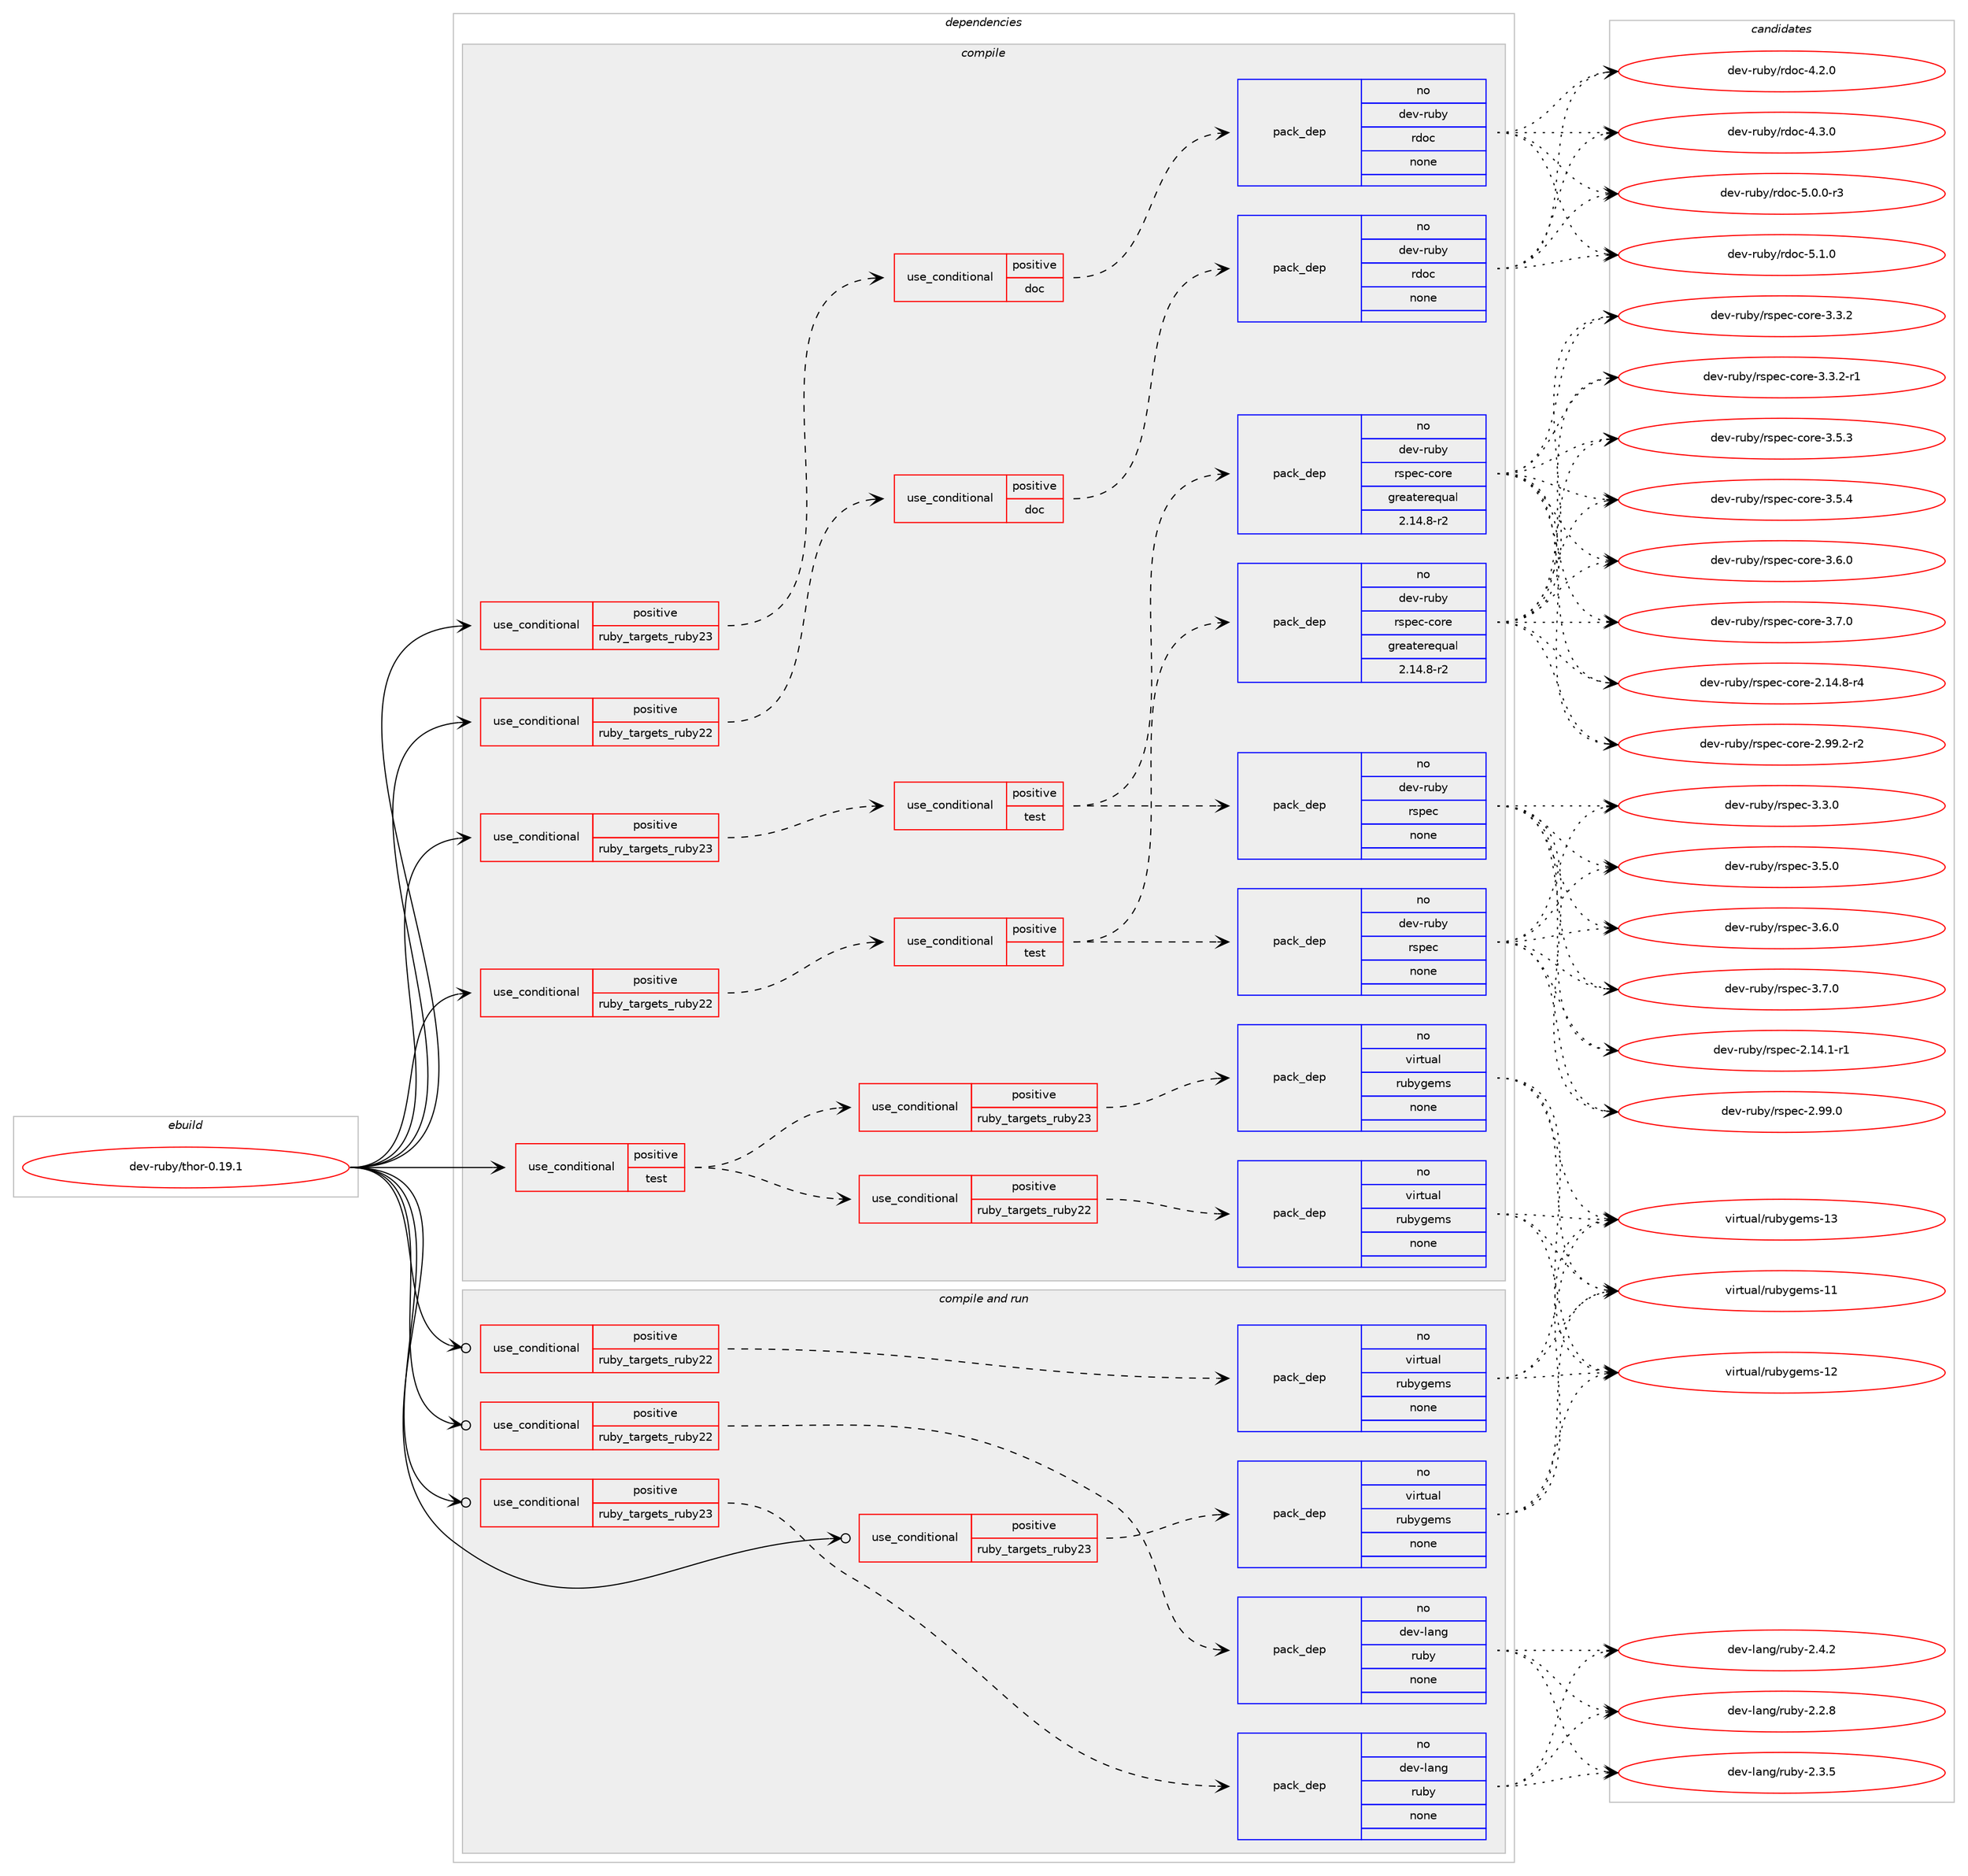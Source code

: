 digraph prolog {

# *************
# Graph options
# *************

newrank=true;
concentrate=true;
compound=true;
graph [rankdir=LR,fontname=Helvetica,fontsize=10,ranksep=1.5];#, ranksep=2.5, nodesep=0.2];
edge  [arrowhead=vee];
node  [fontname=Helvetica,fontsize=10];

# **********
# The ebuild
# **********

subgraph cluster_leftcol {
color=gray;
rank=same;
label=<<i>ebuild</i>>;
id [label="dev-ruby/thor-0.19.1", color=red, width=4, href="../dev-ruby/thor-0.19.1.svg"];
}

# ****************
# The dependencies
# ****************

subgraph cluster_midcol {
color=gray;
label=<<i>dependencies</i>>;
subgraph cluster_compile {
fillcolor="#eeeeee";
style=filled;
label=<<i>compile</i>>;
subgraph cond74869 {
dependency274474 [label=<<TABLE BORDER="0" CELLBORDER="1" CELLSPACING="0" CELLPADDING="4"><TR><TD ROWSPAN="3" CELLPADDING="10">use_conditional</TD></TR><TR><TD>positive</TD></TR><TR><TD>ruby_targets_ruby22</TD></TR></TABLE>>, shape=none, color=red];
subgraph cond74870 {
dependency274475 [label=<<TABLE BORDER="0" CELLBORDER="1" CELLSPACING="0" CELLPADDING="4"><TR><TD ROWSPAN="3" CELLPADDING="10">use_conditional</TD></TR><TR><TD>positive</TD></TR><TR><TD>doc</TD></TR></TABLE>>, shape=none, color=red];
subgraph pack195489 {
dependency274476 [label=<<TABLE BORDER="0" CELLBORDER="1" CELLSPACING="0" CELLPADDING="4" WIDTH="220"><TR><TD ROWSPAN="6" CELLPADDING="30">pack_dep</TD></TR><TR><TD WIDTH="110">no</TD></TR><TR><TD>dev-ruby</TD></TR><TR><TD>rdoc</TD></TR><TR><TD>none</TD></TR><TR><TD></TD></TR></TABLE>>, shape=none, color=blue];
}
dependency274475:e -> dependency274476:w [weight=20,style="dashed",arrowhead="vee"];
}
dependency274474:e -> dependency274475:w [weight=20,style="dashed",arrowhead="vee"];
}
id:e -> dependency274474:w [weight=20,style="solid",arrowhead="vee"];
subgraph cond74871 {
dependency274477 [label=<<TABLE BORDER="0" CELLBORDER="1" CELLSPACING="0" CELLPADDING="4"><TR><TD ROWSPAN="3" CELLPADDING="10">use_conditional</TD></TR><TR><TD>positive</TD></TR><TR><TD>ruby_targets_ruby22</TD></TR></TABLE>>, shape=none, color=red];
subgraph cond74872 {
dependency274478 [label=<<TABLE BORDER="0" CELLBORDER="1" CELLSPACING="0" CELLPADDING="4"><TR><TD ROWSPAN="3" CELLPADDING="10">use_conditional</TD></TR><TR><TD>positive</TD></TR><TR><TD>test</TD></TR></TABLE>>, shape=none, color=red];
subgraph pack195490 {
dependency274479 [label=<<TABLE BORDER="0" CELLBORDER="1" CELLSPACING="0" CELLPADDING="4" WIDTH="220"><TR><TD ROWSPAN="6" CELLPADDING="30">pack_dep</TD></TR><TR><TD WIDTH="110">no</TD></TR><TR><TD>dev-ruby</TD></TR><TR><TD>rspec</TD></TR><TR><TD>none</TD></TR><TR><TD></TD></TR></TABLE>>, shape=none, color=blue];
}
dependency274478:e -> dependency274479:w [weight=20,style="dashed",arrowhead="vee"];
subgraph pack195491 {
dependency274480 [label=<<TABLE BORDER="0" CELLBORDER="1" CELLSPACING="0" CELLPADDING="4" WIDTH="220"><TR><TD ROWSPAN="6" CELLPADDING="30">pack_dep</TD></TR><TR><TD WIDTH="110">no</TD></TR><TR><TD>dev-ruby</TD></TR><TR><TD>rspec-core</TD></TR><TR><TD>greaterequal</TD></TR><TR><TD>2.14.8-r2</TD></TR></TABLE>>, shape=none, color=blue];
}
dependency274478:e -> dependency274480:w [weight=20,style="dashed",arrowhead="vee"];
}
dependency274477:e -> dependency274478:w [weight=20,style="dashed",arrowhead="vee"];
}
id:e -> dependency274477:w [weight=20,style="solid",arrowhead="vee"];
subgraph cond74873 {
dependency274481 [label=<<TABLE BORDER="0" CELLBORDER="1" CELLSPACING="0" CELLPADDING="4"><TR><TD ROWSPAN="3" CELLPADDING="10">use_conditional</TD></TR><TR><TD>positive</TD></TR><TR><TD>ruby_targets_ruby23</TD></TR></TABLE>>, shape=none, color=red];
subgraph cond74874 {
dependency274482 [label=<<TABLE BORDER="0" CELLBORDER="1" CELLSPACING="0" CELLPADDING="4"><TR><TD ROWSPAN="3" CELLPADDING="10">use_conditional</TD></TR><TR><TD>positive</TD></TR><TR><TD>doc</TD></TR></TABLE>>, shape=none, color=red];
subgraph pack195492 {
dependency274483 [label=<<TABLE BORDER="0" CELLBORDER="1" CELLSPACING="0" CELLPADDING="4" WIDTH="220"><TR><TD ROWSPAN="6" CELLPADDING="30">pack_dep</TD></TR><TR><TD WIDTH="110">no</TD></TR><TR><TD>dev-ruby</TD></TR><TR><TD>rdoc</TD></TR><TR><TD>none</TD></TR><TR><TD></TD></TR></TABLE>>, shape=none, color=blue];
}
dependency274482:e -> dependency274483:w [weight=20,style="dashed",arrowhead="vee"];
}
dependency274481:e -> dependency274482:w [weight=20,style="dashed",arrowhead="vee"];
}
id:e -> dependency274481:w [weight=20,style="solid",arrowhead="vee"];
subgraph cond74875 {
dependency274484 [label=<<TABLE BORDER="0" CELLBORDER="1" CELLSPACING="0" CELLPADDING="4"><TR><TD ROWSPAN="3" CELLPADDING="10">use_conditional</TD></TR><TR><TD>positive</TD></TR><TR><TD>ruby_targets_ruby23</TD></TR></TABLE>>, shape=none, color=red];
subgraph cond74876 {
dependency274485 [label=<<TABLE BORDER="0" CELLBORDER="1" CELLSPACING="0" CELLPADDING="4"><TR><TD ROWSPAN="3" CELLPADDING="10">use_conditional</TD></TR><TR><TD>positive</TD></TR><TR><TD>test</TD></TR></TABLE>>, shape=none, color=red];
subgraph pack195493 {
dependency274486 [label=<<TABLE BORDER="0" CELLBORDER="1" CELLSPACING="0" CELLPADDING="4" WIDTH="220"><TR><TD ROWSPAN="6" CELLPADDING="30">pack_dep</TD></TR><TR><TD WIDTH="110">no</TD></TR><TR><TD>dev-ruby</TD></TR><TR><TD>rspec</TD></TR><TR><TD>none</TD></TR><TR><TD></TD></TR></TABLE>>, shape=none, color=blue];
}
dependency274485:e -> dependency274486:w [weight=20,style="dashed",arrowhead="vee"];
subgraph pack195494 {
dependency274487 [label=<<TABLE BORDER="0" CELLBORDER="1" CELLSPACING="0" CELLPADDING="4" WIDTH="220"><TR><TD ROWSPAN="6" CELLPADDING="30">pack_dep</TD></TR><TR><TD WIDTH="110">no</TD></TR><TR><TD>dev-ruby</TD></TR><TR><TD>rspec-core</TD></TR><TR><TD>greaterequal</TD></TR><TR><TD>2.14.8-r2</TD></TR></TABLE>>, shape=none, color=blue];
}
dependency274485:e -> dependency274487:w [weight=20,style="dashed",arrowhead="vee"];
}
dependency274484:e -> dependency274485:w [weight=20,style="dashed",arrowhead="vee"];
}
id:e -> dependency274484:w [weight=20,style="solid",arrowhead="vee"];
subgraph cond74877 {
dependency274488 [label=<<TABLE BORDER="0" CELLBORDER="1" CELLSPACING="0" CELLPADDING="4"><TR><TD ROWSPAN="3" CELLPADDING="10">use_conditional</TD></TR><TR><TD>positive</TD></TR><TR><TD>test</TD></TR></TABLE>>, shape=none, color=red];
subgraph cond74878 {
dependency274489 [label=<<TABLE BORDER="0" CELLBORDER="1" CELLSPACING="0" CELLPADDING="4"><TR><TD ROWSPAN="3" CELLPADDING="10">use_conditional</TD></TR><TR><TD>positive</TD></TR><TR><TD>ruby_targets_ruby22</TD></TR></TABLE>>, shape=none, color=red];
subgraph pack195495 {
dependency274490 [label=<<TABLE BORDER="0" CELLBORDER="1" CELLSPACING="0" CELLPADDING="4" WIDTH="220"><TR><TD ROWSPAN="6" CELLPADDING="30">pack_dep</TD></TR><TR><TD WIDTH="110">no</TD></TR><TR><TD>virtual</TD></TR><TR><TD>rubygems</TD></TR><TR><TD>none</TD></TR><TR><TD></TD></TR></TABLE>>, shape=none, color=blue];
}
dependency274489:e -> dependency274490:w [weight=20,style="dashed",arrowhead="vee"];
}
dependency274488:e -> dependency274489:w [weight=20,style="dashed",arrowhead="vee"];
subgraph cond74879 {
dependency274491 [label=<<TABLE BORDER="0" CELLBORDER="1" CELLSPACING="0" CELLPADDING="4"><TR><TD ROWSPAN="3" CELLPADDING="10">use_conditional</TD></TR><TR><TD>positive</TD></TR><TR><TD>ruby_targets_ruby23</TD></TR></TABLE>>, shape=none, color=red];
subgraph pack195496 {
dependency274492 [label=<<TABLE BORDER="0" CELLBORDER="1" CELLSPACING="0" CELLPADDING="4" WIDTH="220"><TR><TD ROWSPAN="6" CELLPADDING="30">pack_dep</TD></TR><TR><TD WIDTH="110">no</TD></TR><TR><TD>virtual</TD></TR><TR><TD>rubygems</TD></TR><TR><TD>none</TD></TR><TR><TD></TD></TR></TABLE>>, shape=none, color=blue];
}
dependency274491:e -> dependency274492:w [weight=20,style="dashed",arrowhead="vee"];
}
dependency274488:e -> dependency274491:w [weight=20,style="dashed",arrowhead="vee"];
}
id:e -> dependency274488:w [weight=20,style="solid",arrowhead="vee"];
}
subgraph cluster_compileandrun {
fillcolor="#eeeeee";
style=filled;
label=<<i>compile and run</i>>;
subgraph cond74880 {
dependency274493 [label=<<TABLE BORDER="0" CELLBORDER="1" CELLSPACING="0" CELLPADDING="4"><TR><TD ROWSPAN="3" CELLPADDING="10">use_conditional</TD></TR><TR><TD>positive</TD></TR><TR><TD>ruby_targets_ruby22</TD></TR></TABLE>>, shape=none, color=red];
subgraph pack195497 {
dependency274494 [label=<<TABLE BORDER="0" CELLBORDER="1" CELLSPACING="0" CELLPADDING="4" WIDTH="220"><TR><TD ROWSPAN="6" CELLPADDING="30">pack_dep</TD></TR><TR><TD WIDTH="110">no</TD></TR><TR><TD>dev-lang</TD></TR><TR><TD>ruby</TD></TR><TR><TD>none</TD></TR><TR><TD></TD></TR></TABLE>>, shape=none, color=blue];
}
dependency274493:e -> dependency274494:w [weight=20,style="dashed",arrowhead="vee"];
}
id:e -> dependency274493:w [weight=20,style="solid",arrowhead="odotvee"];
subgraph cond74881 {
dependency274495 [label=<<TABLE BORDER="0" CELLBORDER="1" CELLSPACING="0" CELLPADDING="4"><TR><TD ROWSPAN="3" CELLPADDING="10">use_conditional</TD></TR><TR><TD>positive</TD></TR><TR><TD>ruby_targets_ruby22</TD></TR></TABLE>>, shape=none, color=red];
subgraph pack195498 {
dependency274496 [label=<<TABLE BORDER="0" CELLBORDER="1" CELLSPACING="0" CELLPADDING="4" WIDTH="220"><TR><TD ROWSPAN="6" CELLPADDING="30">pack_dep</TD></TR><TR><TD WIDTH="110">no</TD></TR><TR><TD>virtual</TD></TR><TR><TD>rubygems</TD></TR><TR><TD>none</TD></TR><TR><TD></TD></TR></TABLE>>, shape=none, color=blue];
}
dependency274495:e -> dependency274496:w [weight=20,style="dashed",arrowhead="vee"];
}
id:e -> dependency274495:w [weight=20,style="solid",arrowhead="odotvee"];
subgraph cond74882 {
dependency274497 [label=<<TABLE BORDER="0" CELLBORDER="1" CELLSPACING="0" CELLPADDING="4"><TR><TD ROWSPAN="3" CELLPADDING="10">use_conditional</TD></TR><TR><TD>positive</TD></TR><TR><TD>ruby_targets_ruby23</TD></TR></TABLE>>, shape=none, color=red];
subgraph pack195499 {
dependency274498 [label=<<TABLE BORDER="0" CELLBORDER="1" CELLSPACING="0" CELLPADDING="4" WIDTH="220"><TR><TD ROWSPAN="6" CELLPADDING="30">pack_dep</TD></TR><TR><TD WIDTH="110">no</TD></TR><TR><TD>dev-lang</TD></TR><TR><TD>ruby</TD></TR><TR><TD>none</TD></TR><TR><TD></TD></TR></TABLE>>, shape=none, color=blue];
}
dependency274497:e -> dependency274498:w [weight=20,style="dashed",arrowhead="vee"];
}
id:e -> dependency274497:w [weight=20,style="solid",arrowhead="odotvee"];
subgraph cond74883 {
dependency274499 [label=<<TABLE BORDER="0" CELLBORDER="1" CELLSPACING="0" CELLPADDING="4"><TR><TD ROWSPAN="3" CELLPADDING="10">use_conditional</TD></TR><TR><TD>positive</TD></TR><TR><TD>ruby_targets_ruby23</TD></TR></TABLE>>, shape=none, color=red];
subgraph pack195500 {
dependency274500 [label=<<TABLE BORDER="0" CELLBORDER="1" CELLSPACING="0" CELLPADDING="4" WIDTH="220"><TR><TD ROWSPAN="6" CELLPADDING="30">pack_dep</TD></TR><TR><TD WIDTH="110">no</TD></TR><TR><TD>virtual</TD></TR><TR><TD>rubygems</TD></TR><TR><TD>none</TD></TR><TR><TD></TD></TR></TABLE>>, shape=none, color=blue];
}
dependency274499:e -> dependency274500:w [weight=20,style="dashed",arrowhead="vee"];
}
id:e -> dependency274499:w [weight=20,style="solid",arrowhead="odotvee"];
}
subgraph cluster_run {
fillcolor="#eeeeee";
style=filled;
label=<<i>run</i>>;
}
}

# **************
# The candidates
# **************

subgraph cluster_choices {
rank=same;
color=gray;
label=<<i>candidates</i>>;

subgraph choice195489 {
color=black;
nodesep=1;
choice10010111845114117981214711410011199455246504648 [label="dev-ruby/rdoc-4.2.0", color=red, width=4,href="../dev-ruby/rdoc-4.2.0.svg"];
choice10010111845114117981214711410011199455246514648 [label="dev-ruby/rdoc-4.3.0", color=red, width=4,href="../dev-ruby/rdoc-4.3.0.svg"];
choice100101118451141179812147114100111994553464846484511451 [label="dev-ruby/rdoc-5.0.0-r3", color=red, width=4,href="../dev-ruby/rdoc-5.0.0-r3.svg"];
choice10010111845114117981214711410011199455346494648 [label="dev-ruby/rdoc-5.1.0", color=red, width=4,href="../dev-ruby/rdoc-5.1.0.svg"];
dependency274476:e -> choice10010111845114117981214711410011199455246504648:w [style=dotted,weight="100"];
dependency274476:e -> choice10010111845114117981214711410011199455246514648:w [style=dotted,weight="100"];
dependency274476:e -> choice100101118451141179812147114100111994553464846484511451:w [style=dotted,weight="100"];
dependency274476:e -> choice10010111845114117981214711410011199455346494648:w [style=dotted,weight="100"];
}
subgraph choice195490 {
color=black;
nodesep=1;
choice10010111845114117981214711411511210199455046495246494511449 [label="dev-ruby/rspec-2.14.1-r1", color=red, width=4,href="../dev-ruby/rspec-2.14.1-r1.svg"];
choice1001011184511411798121471141151121019945504657574648 [label="dev-ruby/rspec-2.99.0", color=red, width=4,href="../dev-ruby/rspec-2.99.0.svg"];
choice10010111845114117981214711411511210199455146514648 [label="dev-ruby/rspec-3.3.0", color=red, width=4,href="../dev-ruby/rspec-3.3.0.svg"];
choice10010111845114117981214711411511210199455146534648 [label="dev-ruby/rspec-3.5.0", color=red, width=4,href="../dev-ruby/rspec-3.5.0.svg"];
choice10010111845114117981214711411511210199455146544648 [label="dev-ruby/rspec-3.6.0", color=red, width=4,href="../dev-ruby/rspec-3.6.0.svg"];
choice10010111845114117981214711411511210199455146554648 [label="dev-ruby/rspec-3.7.0", color=red, width=4,href="../dev-ruby/rspec-3.7.0.svg"];
dependency274479:e -> choice10010111845114117981214711411511210199455046495246494511449:w [style=dotted,weight="100"];
dependency274479:e -> choice1001011184511411798121471141151121019945504657574648:w [style=dotted,weight="100"];
dependency274479:e -> choice10010111845114117981214711411511210199455146514648:w [style=dotted,weight="100"];
dependency274479:e -> choice10010111845114117981214711411511210199455146534648:w [style=dotted,weight="100"];
dependency274479:e -> choice10010111845114117981214711411511210199455146544648:w [style=dotted,weight="100"];
dependency274479:e -> choice10010111845114117981214711411511210199455146554648:w [style=dotted,weight="100"];
}
subgraph choice195491 {
color=black;
nodesep=1;
choice100101118451141179812147114115112101994599111114101455046495246564511452 [label="dev-ruby/rspec-core-2.14.8-r4", color=red, width=4,href="../dev-ruby/rspec-core-2.14.8-r4.svg"];
choice100101118451141179812147114115112101994599111114101455046575746504511450 [label="dev-ruby/rspec-core-2.99.2-r2", color=red, width=4,href="../dev-ruby/rspec-core-2.99.2-r2.svg"];
choice100101118451141179812147114115112101994599111114101455146514650 [label="dev-ruby/rspec-core-3.3.2", color=red, width=4,href="../dev-ruby/rspec-core-3.3.2.svg"];
choice1001011184511411798121471141151121019945991111141014551465146504511449 [label="dev-ruby/rspec-core-3.3.2-r1", color=red, width=4,href="../dev-ruby/rspec-core-3.3.2-r1.svg"];
choice100101118451141179812147114115112101994599111114101455146534651 [label="dev-ruby/rspec-core-3.5.3", color=red, width=4,href="../dev-ruby/rspec-core-3.5.3.svg"];
choice100101118451141179812147114115112101994599111114101455146534652 [label="dev-ruby/rspec-core-3.5.4", color=red, width=4,href="../dev-ruby/rspec-core-3.5.4.svg"];
choice100101118451141179812147114115112101994599111114101455146544648 [label="dev-ruby/rspec-core-3.6.0", color=red, width=4,href="../dev-ruby/rspec-core-3.6.0.svg"];
choice100101118451141179812147114115112101994599111114101455146554648 [label="dev-ruby/rspec-core-3.7.0", color=red, width=4,href="../dev-ruby/rspec-core-3.7.0.svg"];
dependency274480:e -> choice100101118451141179812147114115112101994599111114101455046495246564511452:w [style=dotted,weight="100"];
dependency274480:e -> choice100101118451141179812147114115112101994599111114101455046575746504511450:w [style=dotted,weight="100"];
dependency274480:e -> choice100101118451141179812147114115112101994599111114101455146514650:w [style=dotted,weight="100"];
dependency274480:e -> choice1001011184511411798121471141151121019945991111141014551465146504511449:w [style=dotted,weight="100"];
dependency274480:e -> choice100101118451141179812147114115112101994599111114101455146534651:w [style=dotted,weight="100"];
dependency274480:e -> choice100101118451141179812147114115112101994599111114101455146534652:w [style=dotted,weight="100"];
dependency274480:e -> choice100101118451141179812147114115112101994599111114101455146544648:w [style=dotted,weight="100"];
dependency274480:e -> choice100101118451141179812147114115112101994599111114101455146554648:w [style=dotted,weight="100"];
}
subgraph choice195492 {
color=black;
nodesep=1;
choice10010111845114117981214711410011199455246504648 [label="dev-ruby/rdoc-4.2.0", color=red, width=4,href="../dev-ruby/rdoc-4.2.0.svg"];
choice10010111845114117981214711410011199455246514648 [label="dev-ruby/rdoc-4.3.0", color=red, width=4,href="../dev-ruby/rdoc-4.3.0.svg"];
choice100101118451141179812147114100111994553464846484511451 [label="dev-ruby/rdoc-5.0.0-r3", color=red, width=4,href="../dev-ruby/rdoc-5.0.0-r3.svg"];
choice10010111845114117981214711410011199455346494648 [label="dev-ruby/rdoc-5.1.0", color=red, width=4,href="../dev-ruby/rdoc-5.1.0.svg"];
dependency274483:e -> choice10010111845114117981214711410011199455246504648:w [style=dotted,weight="100"];
dependency274483:e -> choice10010111845114117981214711410011199455246514648:w [style=dotted,weight="100"];
dependency274483:e -> choice100101118451141179812147114100111994553464846484511451:w [style=dotted,weight="100"];
dependency274483:e -> choice10010111845114117981214711410011199455346494648:w [style=dotted,weight="100"];
}
subgraph choice195493 {
color=black;
nodesep=1;
choice10010111845114117981214711411511210199455046495246494511449 [label="dev-ruby/rspec-2.14.1-r1", color=red, width=4,href="../dev-ruby/rspec-2.14.1-r1.svg"];
choice1001011184511411798121471141151121019945504657574648 [label="dev-ruby/rspec-2.99.0", color=red, width=4,href="../dev-ruby/rspec-2.99.0.svg"];
choice10010111845114117981214711411511210199455146514648 [label="dev-ruby/rspec-3.3.0", color=red, width=4,href="../dev-ruby/rspec-3.3.0.svg"];
choice10010111845114117981214711411511210199455146534648 [label="dev-ruby/rspec-3.5.0", color=red, width=4,href="../dev-ruby/rspec-3.5.0.svg"];
choice10010111845114117981214711411511210199455146544648 [label="dev-ruby/rspec-3.6.0", color=red, width=4,href="../dev-ruby/rspec-3.6.0.svg"];
choice10010111845114117981214711411511210199455146554648 [label="dev-ruby/rspec-3.7.0", color=red, width=4,href="../dev-ruby/rspec-3.7.0.svg"];
dependency274486:e -> choice10010111845114117981214711411511210199455046495246494511449:w [style=dotted,weight="100"];
dependency274486:e -> choice1001011184511411798121471141151121019945504657574648:w [style=dotted,weight="100"];
dependency274486:e -> choice10010111845114117981214711411511210199455146514648:w [style=dotted,weight="100"];
dependency274486:e -> choice10010111845114117981214711411511210199455146534648:w [style=dotted,weight="100"];
dependency274486:e -> choice10010111845114117981214711411511210199455146544648:w [style=dotted,weight="100"];
dependency274486:e -> choice10010111845114117981214711411511210199455146554648:w [style=dotted,weight="100"];
}
subgraph choice195494 {
color=black;
nodesep=1;
choice100101118451141179812147114115112101994599111114101455046495246564511452 [label="dev-ruby/rspec-core-2.14.8-r4", color=red, width=4,href="../dev-ruby/rspec-core-2.14.8-r4.svg"];
choice100101118451141179812147114115112101994599111114101455046575746504511450 [label="dev-ruby/rspec-core-2.99.2-r2", color=red, width=4,href="../dev-ruby/rspec-core-2.99.2-r2.svg"];
choice100101118451141179812147114115112101994599111114101455146514650 [label="dev-ruby/rspec-core-3.3.2", color=red, width=4,href="../dev-ruby/rspec-core-3.3.2.svg"];
choice1001011184511411798121471141151121019945991111141014551465146504511449 [label="dev-ruby/rspec-core-3.3.2-r1", color=red, width=4,href="../dev-ruby/rspec-core-3.3.2-r1.svg"];
choice100101118451141179812147114115112101994599111114101455146534651 [label="dev-ruby/rspec-core-3.5.3", color=red, width=4,href="../dev-ruby/rspec-core-3.5.3.svg"];
choice100101118451141179812147114115112101994599111114101455146534652 [label="dev-ruby/rspec-core-3.5.4", color=red, width=4,href="../dev-ruby/rspec-core-3.5.4.svg"];
choice100101118451141179812147114115112101994599111114101455146544648 [label="dev-ruby/rspec-core-3.6.0", color=red, width=4,href="../dev-ruby/rspec-core-3.6.0.svg"];
choice100101118451141179812147114115112101994599111114101455146554648 [label="dev-ruby/rspec-core-3.7.0", color=red, width=4,href="../dev-ruby/rspec-core-3.7.0.svg"];
dependency274487:e -> choice100101118451141179812147114115112101994599111114101455046495246564511452:w [style=dotted,weight="100"];
dependency274487:e -> choice100101118451141179812147114115112101994599111114101455046575746504511450:w [style=dotted,weight="100"];
dependency274487:e -> choice100101118451141179812147114115112101994599111114101455146514650:w [style=dotted,weight="100"];
dependency274487:e -> choice1001011184511411798121471141151121019945991111141014551465146504511449:w [style=dotted,weight="100"];
dependency274487:e -> choice100101118451141179812147114115112101994599111114101455146534651:w [style=dotted,weight="100"];
dependency274487:e -> choice100101118451141179812147114115112101994599111114101455146534652:w [style=dotted,weight="100"];
dependency274487:e -> choice100101118451141179812147114115112101994599111114101455146544648:w [style=dotted,weight="100"];
dependency274487:e -> choice100101118451141179812147114115112101994599111114101455146554648:w [style=dotted,weight="100"];
}
subgraph choice195495 {
color=black;
nodesep=1;
choice118105114116117971084711411798121103101109115454949 [label="virtual/rubygems-11", color=red, width=4,href="../virtual/rubygems-11.svg"];
choice118105114116117971084711411798121103101109115454950 [label="virtual/rubygems-12", color=red, width=4,href="../virtual/rubygems-12.svg"];
choice118105114116117971084711411798121103101109115454951 [label="virtual/rubygems-13", color=red, width=4,href="../virtual/rubygems-13.svg"];
dependency274490:e -> choice118105114116117971084711411798121103101109115454949:w [style=dotted,weight="100"];
dependency274490:e -> choice118105114116117971084711411798121103101109115454950:w [style=dotted,weight="100"];
dependency274490:e -> choice118105114116117971084711411798121103101109115454951:w [style=dotted,weight="100"];
}
subgraph choice195496 {
color=black;
nodesep=1;
choice118105114116117971084711411798121103101109115454949 [label="virtual/rubygems-11", color=red, width=4,href="../virtual/rubygems-11.svg"];
choice118105114116117971084711411798121103101109115454950 [label="virtual/rubygems-12", color=red, width=4,href="../virtual/rubygems-12.svg"];
choice118105114116117971084711411798121103101109115454951 [label="virtual/rubygems-13", color=red, width=4,href="../virtual/rubygems-13.svg"];
dependency274492:e -> choice118105114116117971084711411798121103101109115454949:w [style=dotted,weight="100"];
dependency274492:e -> choice118105114116117971084711411798121103101109115454950:w [style=dotted,weight="100"];
dependency274492:e -> choice118105114116117971084711411798121103101109115454951:w [style=dotted,weight="100"];
}
subgraph choice195497 {
color=black;
nodesep=1;
choice10010111845108971101034711411798121455046504656 [label="dev-lang/ruby-2.2.8", color=red, width=4,href="../dev-lang/ruby-2.2.8.svg"];
choice10010111845108971101034711411798121455046514653 [label="dev-lang/ruby-2.3.5", color=red, width=4,href="../dev-lang/ruby-2.3.5.svg"];
choice10010111845108971101034711411798121455046524650 [label="dev-lang/ruby-2.4.2", color=red, width=4,href="../dev-lang/ruby-2.4.2.svg"];
dependency274494:e -> choice10010111845108971101034711411798121455046504656:w [style=dotted,weight="100"];
dependency274494:e -> choice10010111845108971101034711411798121455046514653:w [style=dotted,weight="100"];
dependency274494:e -> choice10010111845108971101034711411798121455046524650:w [style=dotted,weight="100"];
}
subgraph choice195498 {
color=black;
nodesep=1;
choice118105114116117971084711411798121103101109115454949 [label="virtual/rubygems-11", color=red, width=4,href="../virtual/rubygems-11.svg"];
choice118105114116117971084711411798121103101109115454950 [label="virtual/rubygems-12", color=red, width=4,href="../virtual/rubygems-12.svg"];
choice118105114116117971084711411798121103101109115454951 [label="virtual/rubygems-13", color=red, width=4,href="../virtual/rubygems-13.svg"];
dependency274496:e -> choice118105114116117971084711411798121103101109115454949:w [style=dotted,weight="100"];
dependency274496:e -> choice118105114116117971084711411798121103101109115454950:w [style=dotted,weight="100"];
dependency274496:e -> choice118105114116117971084711411798121103101109115454951:w [style=dotted,weight="100"];
}
subgraph choice195499 {
color=black;
nodesep=1;
choice10010111845108971101034711411798121455046504656 [label="dev-lang/ruby-2.2.8", color=red, width=4,href="../dev-lang/ruby-2.2.8.svg"];
choice10010111845108971101034711411798121455046514653 [label="dev-lang/ruby-2.3.5", color=red, width=4,href="../dev-lang/ruby-2.3.5.svg"];
choice10010111845108971101034711411798121455046524650 [label="dev-lang/ruby-2.4.2", color=red, width=4,href="../dev-lang/ruby-2.4.2.svg"];
dependency274498:e -> choice10010111845108971101034711411798121455046504656:w [style=dotted,weight="100"];
dependency274498:e -> choice10010111845108971101034711411798121455046514653:w [style=dotted,weight="100"];
dependency274498:e -> choice10010111845108971101034711411798121455046524650:w [style=dotted,weight="100"];
}
subgraph choice195500 {
color=black;
nodesep=1;
choice118105114116117971084711411798121103101109115454949 [label="virtual/rubygems-11", color=red, width=4,href="../virtual/rubygems-11.svg"];
choice118105114116117971084711411798121103101109115454950 [label="virtual/rubygems-12", color=red, width=4,href="../virtual/rubygems-12.svg"];
choice118105114116117971084711411798121103101109115454951 [label="virtual/rubygems-13", color=red, width=4,href="../virtual/rubygems-13.svg"];
dependency274500:e -> choice118105114116117971084711411798121103101109115454949:w [style=dotted,weight="100"];
dependency274500:e -> choice118105114116117971084711411798121103101109115454950:w [style=dotted,weight="100"];
dependency274500:e -> choice118105114116117971084711411798121103101109115454951:w [style=dotted,weight="100"];
}
}

}

